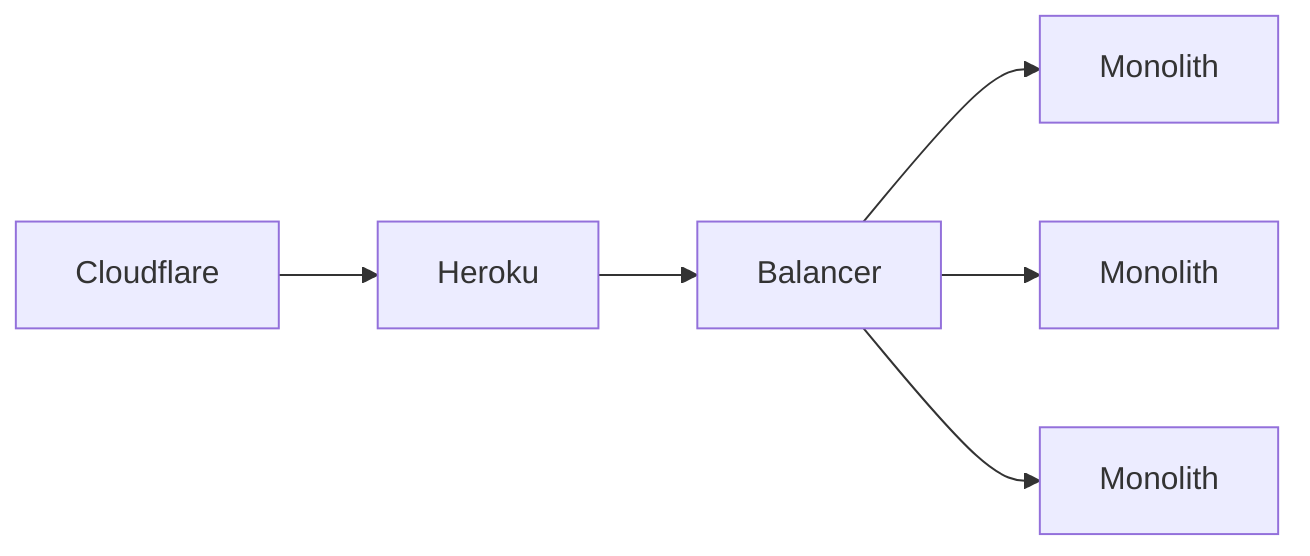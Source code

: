 flowchart LR
    Cloudflare --> Heroku --> Balancer

    A[Monolith]
    B[Monolith]
    C[Monolith]

    Balancer --> A
    Balancer --> B
    Balancer --> C